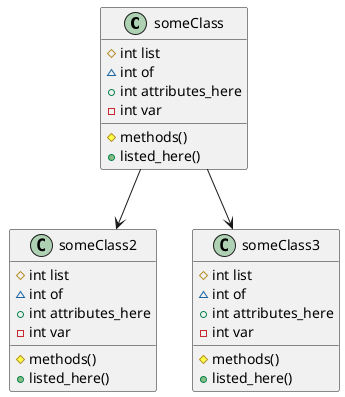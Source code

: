 /'
 ' * * * Group 36 Class Diagram * * * 
 '
 ' You will need to install PlantUML tools to generate the 
 ' Image from source.
 ' 
 ' https://plantuml.com/download
 '
 ' # : Protected
 ' ~ : Package Private
 ' + : Public
 ' - : Private
 '/

@startuml Class_Diagram

class someClass {
    #int list
    ~int of
    +int attributes_here
    -int var

    # methods()
    + listed_here()
}

class someClass2 {
    #int list
    ~int of
    +int attributes_here
    -int var

    # methods()
    + listed_here()
}

class someClass3 {
    #int list
    ~int of
    +int attributes_here
    -int var

    # methods()
    + listed_here()
}

someClass --> someClass2
someClass --> someClass3

@enduml